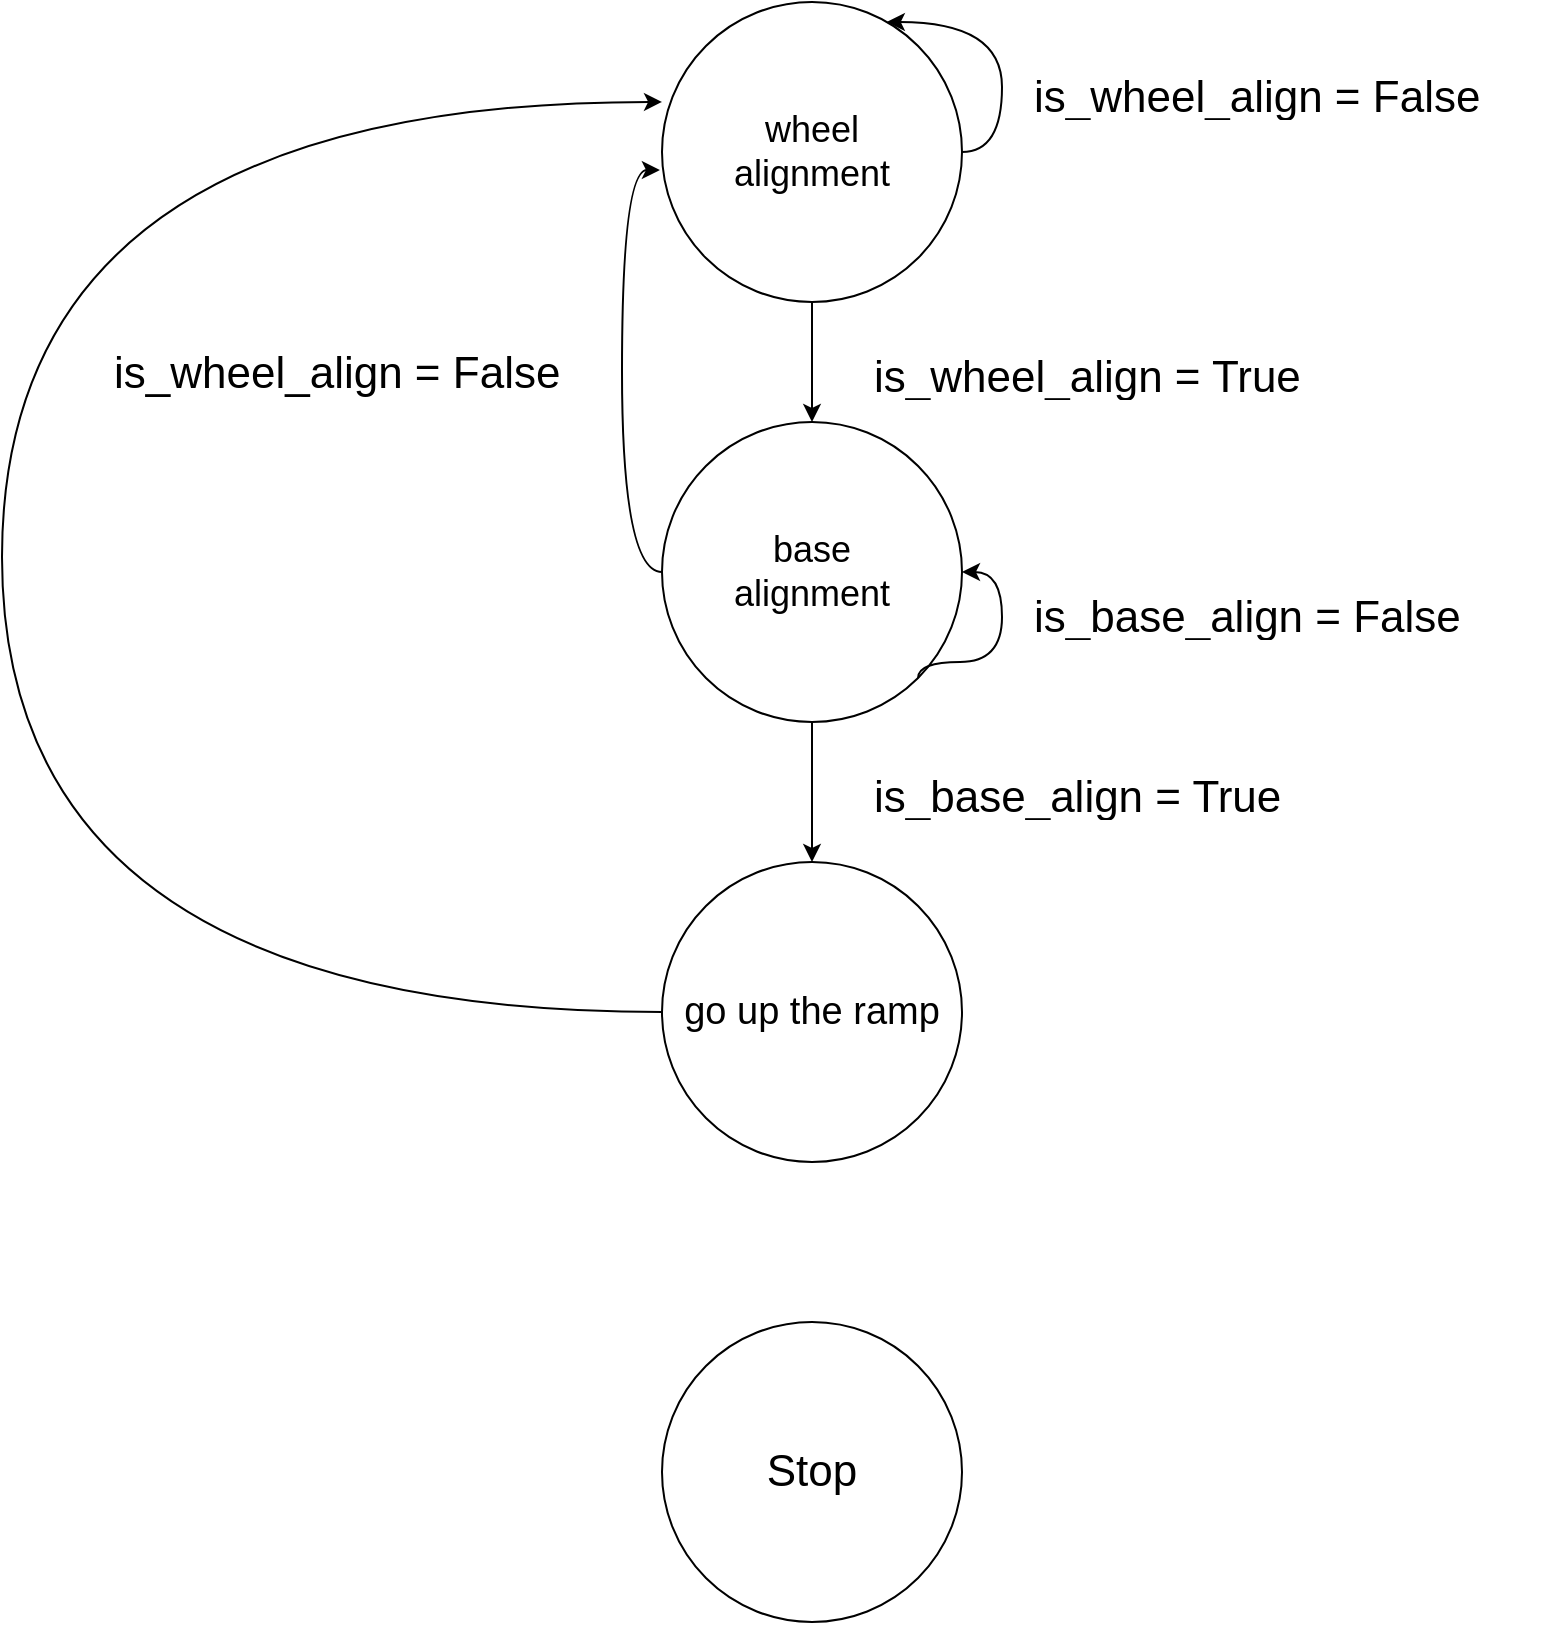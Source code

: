 <mxfile version="20.2.3"><diagram id="nbkeZeIl3X0RNn_u173r" name="original method"><mxGraphModel dx="2023" dy="648" grid="1" gridSize="10" guides="1" tooltips="1" connect="1" arrows="1" fold="1" page="1" pageScale="1" pageWidth="827" pageHeight="1169" math="0" shadow="0"><root><mxCell id="0"/><mxCell id="1" parent="0"/><mxCell id="p0Jstf17oFdiqGD8bLjH-6" value="" style="edgeStyle=orthogonalEdgeStyle;rounded=0;orthogonalLoop=1;jettySize=auto;html=1;fontSize=22;" edge="1" parent="1" source="p0Jstf17oFdiqGD8bLjH-1" target="p0Jstf17oFdiqGD8bLjH-2"><mxGeometry relative="1" as="geometry"/></mxCell><mxCell id="p0Jstf17oFdiqGD8bLjH-1" value="&lt;div&gt;&lt;font style=&quot;font-size: 18px;&quot;&gt;wheel&lt;/font&gt;&lt;/div&gt;&lt;div&gt;&lt;font style=&quot;font-size: 18px;&quot;&gt;alignment &lt;/font&gt;&lt;/div&gt;" style="ellipse;whiteSpace=wrap;html=1;aspect=fixed;" vertex="1" parent="1"><mxGeometry x="120" y="140" width="150" height="150" as="geometry"/></mxCell><mxCell id="p0Jstf17oFdiqGD8bLjH-12" value="" style="edgeStyle=orthogonalEdgeStyle;curved=1;orthogonalLoop=1;jettySize=auto;html=1;fontSize=22;" edge="1" parent="1" source="p0Jstf17oFdiqGD8bLjH-2" target="p0Jstf17oFdiqGD8bLjH-4"><mxGeometry relative="1" as="geometry"/></mxCell><mxCell id="p0Jstf17oFdiqGD8bLjH-17" style="edgeStyle=orthogonalEdgeStyle;curved=1;orthogonalLoop=1;jettySize=auto;html=1;exitX=0;exitY=0.5;exitDx=0;exitDy=0;entryX=-0.007;entryY=0.56;entryDx=0;entryDy=0;entryPerimeter=0;fontSize=22;" edge="1" parent="1" source="p0Jstf17oFdiqGD8bLjH-2" target="p0Jstf17oFdiqGD8bLjH-1"><mxGeometry relative="1" as="geometry"/></mxCell><mxCell id="p0Jstf17oFdiqGD8bLjH-2" value="&lt;div&gt;&lt;font style=&quot;font-size: 18px;&quot;&gt;base &lt;br&gt;&lt;/font&gt;&lt;/div&gt;&lt;div&gt;&lt;font style=&quot;font-size: 18px;&quot;&gt;alignment &lt;/font&gt;&lt;/div&gt;" style="ellipse;whiteSpace=wrap;html=1;aspect=fixed;" vertex="1" parent="1"><mxGeometry x="120" y="350" width="150" height="150" as="geometry"/></mxCell><mxCell id="p0Jstf17oFdiqGD8bLjH-19" style="edgeStyle=orthogonalEdgeStyle;curved=1;orthogonalLoop=1;jettySize=auto;html=1;exitX=0;exitY=0.5;exitDx=0;exitDy=0;fontSize=22;entryX=0;entryY=0.333;entryDx=0;entryDy=0;entryPerimeter=0;" edge="1" parent="1" source="p0Jstf17oFdiqGD8bLjH-4" target="p0Jstf17oFdiqGD8bLjH-1"><mxGeometry relative="1" as="geometry"><mxPoint x="90" y="420" as="targetPoint"/><Array as="points"><mxPoint x="-210" y="645"/><mxPoint x="-210" y="190"/></Array></mxGeometry></mxCell><mxCell id="p0Jstf17oFdiqGD8bLjH-4" value="&lt;font style=&quot;font-size: 19px;&quot;&gt;go up the ramp&lt;br&gt;&lt;/font&gt;" style="ellipse;whiteSpace=wrap;html=1;aspect=fixed;" vertex="1" parent="1"><mxGeometry x="120" y="570" width="150" height="150" as="geometry"/></mxCell><mxCell id="p0Jstf17oFdiqGD8bLjH-5" value="&lt;font style=&quot;font-size: 22px;&quot;&gt;Stop&lt;/font&gt;" style="ellipse;whiteSpace=wrap;html=1;aspect=fixed;" vertex="1" parent="1"><mxGeometry x="120" y="800" width="150" height="150" as="geometry"/></mxCell><mxCell id="p0Jstf17oFdiqGD8bLjH-7" value="is_wheel_align = True" style="text;strokeColor=none;fillColor=none;align=left;verticalAlign=middle;spacingLeft=4;spacingRight=4;overflow=hidden;points=[[0,0.5],[1,0.5]];portConstraint=eastwest;rotatable=0;fontSize=22;" vertex="1" parent="1"><mxGeometry x="220" y="310" width="230" height="30" as="geometry"/></mxCell><mxCell id="p0Jstf17oFdiqGD8bLjH-9" style="edgeStyle=orthogonalEdgeStyle;curved=1;orthogonalLoop=1;jettySize=auto;html=1;exitX=1;exitY=0.5;exitDx=0;exitDy=0;fontSize=22;" edge="1" parent="1" source="p0Jstf17oFdiqGD8bLjH-1" target="p0Jstf17oFdiqGD8bLjH-1"><mxGeometry relative="1" as="geometry"><Array as="points"><mxPoint x="290" y="215"/><mxPoint x="290" y="150"/></Array></mxGeometry></mxCell><mxCell id="p0Jstf17oFdiqGD8bLjH-11" value="is_wheel_align = False" style="text;strokeColor=none;fillColor=none;align=left;verticalAlign=middle;spacingLeft=4;spacingRight=4;overflow=hidden;points=[[0,0.5],[1,0.5]];portConstraint=eastwest;rotatable=0;fontSize=22;" vertex="1" parent="1"><mxGeometry x="300" y="170" width="260" height="30" as="geometry"/></mxCell><mxCell id="p0Jstf17oFdiqGD8bLjH-13" value="is_base_align = True" style="text;strokeColor=none;fillColor=none;align=left;verticalAlign=middle;spacingLeft=4;spacingRight=4;overflow=hidden;points=[[0,0.5],[1,0.5]];portConstraint=eastwest;rotatable=0;fontSize=22;" vertex="1" parent="1"><mxGeometry x="220" y="520" width="230" height="30" as="geometry"/></mxCell><mxCell id="p0Jstf17oFdiqGD8bLjH-14" style="edgeStyle=orthogonalEdgeStyle;curved=1;orthogonalLoop=1;jettySize=auto;html=1;exitX=1;exitY=1;exitDx=0;exitDy=0;entryX=1;entryY=0.5;entryDx=0;entryDy=0;fontSize=22;" edge="1" parent="1" source="p0Jstf17oFdiqGD8bLjH-2" target="p0Jstf17oFdiqGD8bLjH-2"><mxGeometry relative="1" as="geometry"><Array as="points"><mxPoint x="248" y="470"/><mxPoint x="290" y="470"/><mxPoint x="290" y="425"/></Array></mxGeometry></mxCell><mxCell id="p0Jstf17oFdiqGD8bLjH-16" value="is_base_align = False" style="text;strokeColor=none;fillColor=none;align=left;verticalAlign=middle;spacingLeft=4;spacingRight=4;overflow=hidden;points=[[0,0.5],[1,0.5]];portConstraint=eastwest;rotatable=0;fontSize=22;" vertex="1" parent="1"><mxGeometry x="300" y="430" width="230" height="30" as="geometry"/></mxCell><mxCell id="p0Jstf17oFdiqGD8bLjH-18" value="is_wheel_align = False&#xA;&#xA;" style="text;strokeColor=none;fillColor=none;align=left;verticalAlign=middle;spacingLeft=4;spacingRight=4;overflow=hidden;points=[[0,0.5],[1,0.5]];portConstraint=eastwest;rotatable=0;fontSize=22;" vertex="1" parent="1"><mxGeometry x="-160" y="310" width="260" height="30" as="geometry"/></mxCell></root></mxGraphModel></diagram></mxfile>